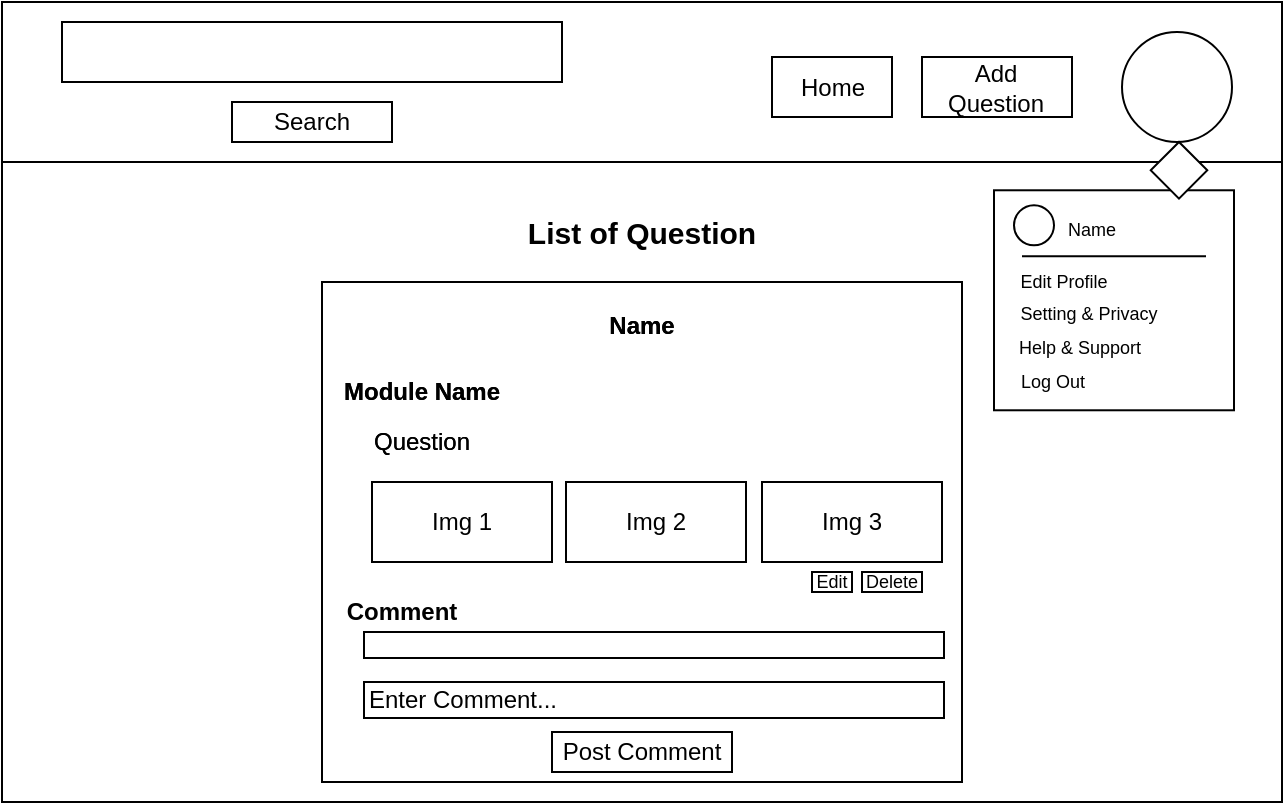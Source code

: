 <mxfile version="21.5.0" type="device" pages="7">
  <diagram name="Home" id="TI-E8sjQC2dqpqyQXqQm">
    <mxGraphModel dx="1418" dy="820" grid="1" gridSize="10" guides="1" tooltips="1" connect="1" arrows="1" fold="1" page="1" pageScale="1" pageWidth="850" pageHeight="1100" math="0" shadow="0">
      <root>
        <mxCell id="0" />
        <mxCell id="1" parent="0" />
        <mxCell id="QXrbRGZaJtoJw0E48VOS-2" value="" style="rounded=0;whiteSpace=wrap;html=1;" parent="1" vertex="1">
          <mxGeometry x="40" y="160" width="640" height="400" as="geometry" />
        </mxCell>
        <mxCell id="QXrbRGZaJtoJw0E48VOS-6" value="" style="rounded=0;whiteSpace=wrap;html=1;" parent="1" vertex="1">
          <mxGeometry x="40" y="160" width="640" height="80" as="geometry" />
        </mxCell>
        <mxCell id="QXrbRGZaJtoJw0E48VOS-3" value="" style="rounded=0;whiteSpace=wrap;html=1;" parent="1" vertex="1">
          <mxGeometry x="70" y="170" width="250" height="30" as="geometry" />
        </mxCell>
        <mxCell id="QXrbRGZaJtoJw0E48VOS-4" value="" style="ellipse;whiteSpace=wrap;html=1;aspect=fixed;" parent="1" vertex="1">
          <mxGeometry x="600" y="175" width="55" height="55" as="geometry" />
        </mxCell>
        <mxCell id="QXrbRGZaJtoJw0E48VOS-5" value="" style="rounded=0;whiteSpace=wrap;html=1;" parent="1" vertex="1">
          <mxGeometry x="155" y="210" width="80" height="20" as="geometry" />
        </mxCell>
        <mxCell id="QXrbRGZaJtoJw0E48VOS-11" value="" style="group" parent="1" vertex="1" connectable="0">
          <mxGeometry x="425" y="187.5" width="60" height="30" as="geometry" />
        </mxCell>
        <mxCell id="QXrbRGZaJtoJw0E48VOS-7" value="" style="rounded=0;whiteSpace=wrap;html=1;" parent="QXrbRGZaJtoJw0E48VOS-11" vertex="1">
          <mxGeometry width="60" height="30" as="geometry" />
        </mxCell>
        <mxCell id="QXrbRGZaJtoJw0E48VOS-9" value="Home" style="text;html=1;strokeColor=none;fillColor=none;align=center;verticalAlign=middle;whiteSpace=wrap;rounded=0;" parent="QXrbRGZaJtoJw0E48VOS-11" vertex="1">
          <mxGeometry x="7.5" y="3.75" width="45" height="22.5" as="geometry" />
        </mxCell>
        <mxCell id="QXrbRGZaJtoJw0E48VOS-13" value="" style="group" parent="1" vertex="1" connectable="0">
          <mxGeometry x="500" y="187.5" width="75" height="30" as="geometry" />
        </mxCell>
        <mxCell id="QXrbRGZaJtoJw0E48VOS-8" value="" style="rounded=0;whiteSpace=wrap;html=1;" parent="QXrbRGZaJtoJw0E48VOS-13" vertex="1">
          <mxGeometry width="75" height="30" as="geometry" />
        </mxCell>
        <mxCell id="QXrbRGZaJtoJw0E48VOS-12" value="Add Question" style="text;html=1;strokeColor=none;fillColor=none;align=center;verticalAlign=middle;whiteSpace=wrap;rounded=0;" parent="QXrbRGZaJtoJw0E48VOS-13" vertex="1">
          <mxGeometry x="9.375" y="3.75" width="56.25" height="22.5" as="geometry" />
        </mxCell>
        <mxCell id="QXrbRGZaJtoJw0E48VOS-26" value="Search" style="text;html=1;strokeColor=none;fillColor=none;align=center;verticalAlign=middle;whiteSpace=wrap;rounded=0;" parent="1" vertex="1">
          <mxGeometry x="165" y="205" width="60" height="30" as="geometry" />
        </mxCell>
        <mxCell id="QXrbRGZaJtoJw0E48VOS-27" value="" style="rounded=0;whiteSpace=wrap;html=1;" parent="1" vertex="1">
          <mxGeometry x="200" y="300" width="320" height="250" as="geometry" />
        </mxCell>
        <mxCell id="QXrbRGZaJtoJw0E48VOS-43" value="" style="group" parent="1" vertex="1" connectable="0">
          <mxGeometry x="536" y="229.998" width="120" height="134.142" as="geometry" />
        </mxCell>
        <mxCell id="QXrbRGZaJtoJw0E48VOS-16" value="" style="rounded=0;whiteSpace=wrap;html=1;" parent="QXrbRGZaJtoJw0E48VOS-43" vertex="1">
          <mxGeometry y="24.142" width="120" height="110" as="geometry" />
        </mxCell>
        <mxCell id="QXrbRGZaJtoJw0E48VOS-15" value="" style="whiteSpace=wrap;html=1;aspect=fixed;rotation=45;" parent="QXrbRGZaJtoJw0E48VOS-43" vertex="1">
          <mxGeometry x="82.5" y="4.142" width="20" height="20" as="geometry" />
        </mxCell>
        <mxCell id="QXrbRGZaJtoJw0E48VOS-17" value="" style="ellipse;whiteSpace=wrap;html=1;aspect=fixed;" parent="QXrbRGZaJtoJw0E48VOS-43" vertex="1">
          <mxGeometry x="10" y="31.642" width="20" height="20" as="geometry" />
        </mxCell>
        <mxCell id="QXrbRGZaJtoJw0E48VOS-18" value="Name" style="text;html=1;strokeColor=none;fillColor=none;align=center;verticalAlign=middle;whiteSpace=wrap;rounded=0;fontSize=9;" parent="QXrbRGZaJtoJw0E48VOS-43" vertex="1">
          <mxGeometry x="33" y="36.642" width="32" height="15" as="geometry" />
        </mxCell>
        <mxCell id="QXrbRGZaJtoJw0E48VOS-25" value="" style="endArrow=none;html=1;rounded=0;" parent="QXrbRGZaJtoJw0E48VOS-43" edge="1">
          <mxGeometry width="50" height="50" relative="1" as="geometry">
            <mxPoint x="14" y="57.142" as="sourcePoint" />
            <mxPoint x="106" y="57.142" as="targetPoint" />
          </mxGeometry>
        </mxCell>
        <mxCell id="QXrbRGZaJtoJw0E48VOS-34" value="Setting &amp;amp; Privacy" style="text;html=1;strokeColor=none;fillColor=none;align=center;verticalAlign=middle;whiteSpace=wrap;rounded=0;fontSize=9;" parent="QXrbRGZaJtoJw0E48VOS-43" vertex="1">
          <mxGeometry x="11.5" y="80.142" width="71" height="12" as="geometry" />
        </mxCell>
        <mxCell id="QXrbRGZaJtoJw0E48VOS-35" value="Edit Profile" style="text;html=1;strokeColor=none;fillColor=none;align=center;verticalAlign=middle;whiteSpace=wrap;rounded=0;fontSize=9;" parent="QXrbRGZaJtoJw0E48VOS-43" vertex="1">
          <mxGeometry x="10" y="64.142" width="50" height="12" as="geometry" />
        </mxCell>
        <mxCell id="QXrbRGZaJtoJw0E48VOS-41" value="Log Out" style="text;html=1;strokeColor=none;fillColor=none;align=center;verticalAlign=middle;whiteSpace=wrap;rounded=0;fontSize=9;" parent="QXrbRGZaJtoJw0E48VOS-43" vertex="1">
          <mxGeometry x="11.5" y="114.142" width="35" height="12" as="geometry" />
        </mxCell>
        <mxCell id="QXrbRGZaJtoJw0E48VOS-42" value="Help &amp;amp; Support" style="text;html=1;strokeColor=none;fillColor=none;align=center;verticalAlign=middle;whiteSpace=wrap;rounded=0;fontSize=9;" parent="QXrbRGZaJtoJw0E48VOS-43" vertex="1">
          <mxGeometry x="10" y="97.142" width="66" height="12" as="geometry" />
        </mxCell>
        <mxCell id="QXrbRGZaJtoJw0E48VOS-47" value="&lt;b&gt;&lt;font style=&quot;font-size: 15px;&quot;&gt;List of Question&lt;/font&gt;&lt;/b&gt;" style="text;html=1;strokeColor=none;fillColor=none;align=center;verticalAlign=middle;whiteSpace=wrap;rounded=0;" parent="1" vertex="1">
          <mxGeometry x="300" y="260" width="120" height="30" as="geometry" />
        </mxCell>
        <mxCell id="QXrbRGZaJtoJw0E48VOS-49" value="&lt;b&gt;Name&lt;/b&gt;" style="text;html=1;strokeColor=none;fillColor=none;align=center;verticalAlign=middle;whiteSpace=wrap;rounded=0;" parent="1" vertex="1">
          <mxGeometry x="340" y="314" width="40" height="16" as="geometry" />
        </mxCell>
        <mxCell id="QXrbRGZaJtoJw0E48VOS-50" value="Module Name" style="text;html=1;strokeColor=none;fillColor=none;align=center;verticalAlign=middle;whiteSpace=wrap;rounded=0;fontStyle=1" parent="1" vertex="1">
          <mxGeometry x="210" y="340" width="80" height="30" as="geometry" />
        </mxCell>
        <mxCell id="QXrbRGZaJtoJw0E48VOS-51" value="Question" style="text;html=1;strokeColor=none;fillColor=none;align=center;verticalAlign=middle;whiteSpace=wrap;rounded=0;" parent="1" vertex="1">
          <mxGeometry x="220" y="370" width="60" height="20" as="geometry" />
        </mxCell>
        <mxCell id="QXrbRGZaJtoJw0E48VOS-52" value="Img 3" style="rounded=0;whiteSpace=wrap;html=1;" parent="1" vertex="1">
          <mxGeometry x="420" y="400" width="90" height="40" as="geometry" />
        </mxCell>
        <mxCell id="QXrbRGZaJtoJw0E48VOS-53" value="Img 1" style="rounded=0;whiteSpace=wrap;html=1;" parent="1" vertex="1">
          <mxGeometry x="225" y="400" width="90" height="40" as="geometry" />
        </mxCell>
        <mxCell id="QXrbRGZaJtoJw0E48VOS-54" value="Img 2" style="rounded=0;whiteSpace=wrap;html=1;" parent="1" vertex="1">
          <mxGeometry x="322" y="400" width="90" height="40" as="geometry" />
        </mxCell>
        <mxCell id="QXrbRGZaJtoJw0E48VOS-59" value="&lt;b&gt;Comment&lt;/b&gt;" style="text;html=1;strokeColor=none;fillColor=none;align=center;verticalAlign=middle;whiteSpace=wrap;rounded=0;" parent="1" vertex="1">
          <mxGeometry x="210" y="460" width="60" height="10" as="geometry" />
        </mxCell>
        <mxCell id="QXrbRGZaJtoJw0E48VOS-60" value="" style="rounded=0;whiteSpace=wrap;html=1;" parent="1" vertex="1">
          <mxGeometry x="221" y="475" width="290" height="13" as="geometry" />
        </mxCell>
        <mxCell id="QXrbRGZaJtoJw0E48VOS-61" value="" style="rounded=0;whiteSpace=wrap;html=1;" parent="1" vertex="1">
          <mxGeometry x="221" y="500" width="290" height="18" as="geometry" />
        </mxCell>
        <mxCell id="QXrbRGZaJtoJw0E48VOS-62" value="Post Comment" style="rounded=0;whiteSpace=wrap;html=1;" parent="1" vertex="1">
          <mxGeometry x="315" y="525" width="90" height="20" as="geometry" />
        </mxCell>
        <mxCell id="QXrbRGZaJtoJw0E48VOS-63" value="Enter Comment..." style="text;html=1;strokeColor=none;fillColor=none;align=center;verticalAlign=middle;whiteSpace=wrap;rounded=0;" parent="1" vertex="1">
          <mxGeometry x="212.5" y="494" width="115" height="30" as="geometry" />
        </mxCell>
        <mxCell id="fe3Do8Y6O0thS6kIcT_V-1" value="Edit" style="rounded=0;whiteSpace=wrap;html=1;fontSize=9;" parent="1" vertex="1">
          <mxGeometry x="445" y="445" width="20" height="10" as="geometry" />
        </mxCell>
        <mxCell id="fe3Do8Y6O0thS6kIcT_V-2" value="Delete" style="rounded=0;whiteSpace=wrap;html=1;fontSize=9;" parent="1" vertex="1">
          <mxGeometry x="470" y="445" width="30" height="10" as="geometry" />
        </mxCell>
        <mxCell id="nqcMyRLBaFdtUYppc4_4-5" value="Module Name" style="text;html=1;strokeColor=none;fillColor=none;align=center;verticalAlign=middle;whiteSpace=wrap;rounded=0;fontStyle=1" parent="1" vertex="1">
          <mxGeometry x="210" y="340" width="80" height="30" as="geometry" />
        </mxCell>
        <mxCell id="nqcMyRLBaFdtUYppc4_4-6" value="&lt;b&gt;Name&lt;/b&gt;" style="text;html=1;strokeColor=none;fillColor=none;align=center;verticalAlign=middle;whiteSpace=wrap;rounded=0;" parent="1" vertex="1">
          <mxGeometry x="340" y="314" width="40" height="16" as="geometry" />
        </mxCell>
        <mxCell id="nqcMyRLBaFdtUYppc4_4-7" value="Img 1" style="rounded=0;whiteSpace=wrap;html=1;" parent="1" vertex="1">
          <mxGeometry x="225" y="400" width="90" height="40" as="geometry" />
        </mxCell>
        <mxCell id="nqcMyRLBaFdtUYppc4_4-8" value="Question" style="text;html=1;strokeColor=none;fillColor=none;align=center;verticalAlign=middle;whiteSpace=wrap;rounded=0;" parent="1" vertex="1">
          <mxGeometry x="220" y="370" width="60" height="20" as="geometry" />
        </mxCell>
        <mxCell id="nqcMyRLBaFdtUYppc4_4-9" value="Img 2" style="rounded=0;whiteSpace=wrap;html=1;" parent="1" vertex="1">
          <mxGeometry x="322" y="400" width="90" height="40" as="geometry" />
        </mxCell>
        <mxCell id="nqcMyRLBaFdtUYppc4_4-10" value="Img 3" style="rounded=0;whiteSpace=wrap;html=1;" parent="1" vertex="1">
          <mxGeometry x="420" y="400" width="90" height="40" as="geometry" />
        </mxCell>
        <mxCell id="nqcMyRLBaFdtUYppc4_4-11" value="Edit" style="rounded=0;whiteSpace=wrap;html=1;fontSize=9;" parent="1" vertex="1">
          <mxGeometry x="445" y="445" width="20" height="10" as="geometry" />
        </mxCell>
        <mxCell id="nqcMyRLBaFdtUYppc4_4-12" value="Delete" style="rounded=0;whiteSpace=wrap;html=1;fontSize=9;" parent="1" vertex="1">
          <mxGeometry x="470" y="445" width="30" height="10" as="geometry" />
        </mxCell>
      </root>
    </mxGraphModel>
  </diagram>
  <diagram id="SdwC57GBYcZADCfCNdyM" name="Add Q">
    <mxGraphModel dx="956" dy="557" grid="1" gridSize="10" guides="1" tooltips="1" connect="1" arrows="1" fold="1" page="1" pageScale="1" pageWidth="850" pageHeight="1100" math="0" shadow="0">
      <root>
        <mxCell id="0" />
        <mxCell id="1" parent="0" />
        <mxCell id="_IkFVc2iGe0haU2J7Rpl-1" value="" style="rounded=0;whiteSpace=wrap;html=1;" vertex="1" parent="1">
          <mxGeometry x="40" y="160" width="640" height="400" as="geometry" />
        </mxCell>
        <mxCell id="h65f8vTl1SxURiupz9-G-1" value="" style="rounded=0;whiteSpace=wrap;html=1;" vertex="1" parent="1">
          <mxGeometry x="40" y="160" width="640" height="80" as="geometry" />
        </mxCell>
        <mxCell id="h65f8vTl1SxURiupz9-G-2" value="Back" style="rounded=0;whiteSpace=wrap;html=1;" vertex="1" parent="1">
          <mxGeometry x="60" y="190" width="40" height="20" as="geometry" />
        </mxCell>
        <mxCell id="h65f8vTl1SxURiupz9-G-3" value="" style="rounded=0;whiteSpace=wrap;html=1;" vertex="1" parent="1">
          <mxGeometry x="120" y="280" width="480" height="260" as="geometry" />
        </mxCell>
        <mxCell id="h65f8vTl1SxURiupz9-G-9" value="" style="rounded=0;whiteSpace=wrap;html=1;" vertex="1" parent="1">
          <mxGeometry x="165" y="310" width="390" height="60" as="geometry" />
        </mxCell>
        <mxCell id="h65f8vTl1SxURiupz9-G-13" value="" style="group" vertex="1" connectable="0" parent="1">
          <mxGeometry x="180" y="290" width="110" height="90" as="geometry" />
        </mxCell>
        <mxCell id="h65f8vTl1SxURiupz9-G-4" value="Module Selection&lt;br&gt;" style="rounded=0;whiteSpace=wrap;html=1;" vertex="1" parent="h65f8vTl1SxURiupz9-G-13">
          <mxGeometry width="100" height="22.5" as="geometry" />
        </mxCell>
        <mxCell id="h65f8vTl1SxURiupz9-G-5" value="" style="rounded=0;whiteSpace=wrap;html=1;" vertex="1" parent="h65f8vTl1SxURiupz9-G-13">
          <mxGeometry y="22.5" width="110" height="67.5" as="geometry" />
        </mxCell>
        <mxCell id="h65f8vTl1SxURiupz9-G-6" value="Module 1" style="text;html=1;strokeColor=none;fillColor=none;align=center;verticalAlign=middle;whiteSpace=wrap;rounded=0;fontSize=8;" vertex="1" parent="h65f8vTl1SxURiupz9-G-13">
          <mxGeometry x="15" y="33.75" width="35" height="11.25" as="geometry" />
        </mxCell>
        <mxCell id="h65f8vTl1SxURiupz9-G-7" value="Module 2" style="text;html=1;strokeColor=none;fillColor=none;align=center;verticalAlign=middle;whiteSpace=wrap;rounded=0;fontSize=8;" vertex="1" parent="h65f8vTl1SxURiupz9-G-13">
          <mxGeometry x="15" y="50.625" width="35" height="11.25" as="geometry" />
        </mxCell>
        <mxCell id="h65f8vTl1SxURiupz9-G-8" value="Module 3" style="text;html=1;strokeColor=none;fillColor=none;align=center;verticalAlign=middle;whiteSpace=wrap;rounded=0;fontSize=8;" vertex="1" parent="h65f8vTl1SxURiupz9-G-13">
          <mxGeometry x="15" y="68.625" width="35" height="11.25" as="geometry" />
        </mxCell>
        <mxCell id="h65f8vTl1SxURiupz9-G-14" value="Text Area" style="text;html=1;strokeColor=none;fillColor=none;align=center;verticalAlign=middle;whiteSpace=wrap;rounded=0;" vertex="1" parent="1">
          <mxGeometry x="335" y="325" width="60" height="30" as="geometry" />
        </mxCell>
        <mxCell id="h65f8vTl1SxURiupz9-G-15" value="Choose Image" style="rounded=0;whiteSpace=wrap;html=1;fontSize=10;" vertex="1" parent="1">
          <mxGeometry x="325" y="380" width="70" height="20" as="geometry" />
        </mxCell>
        <mxCell id="rWpWZaZvdDd5qpN03gkV-3" value="" style="group" vertex="1" connectable="0" parent="1">
          <mxGeometry x="170" y="405" width="75" height="75" as="geometry" />
        </mxCell>
        <mxCell id="h65f8vTl1SxURiupz9-G-16" value="Img 1" style="whiteSpace=wrap;html=1;aspect=fixed;" vertex="1" parent="rWpWZaZvdDd5qpN03gkV-3">
          <mxGeometry width="75" height="75" as="geometry" />
        </mxCell>
        <mxCell id="rWpWZaZvdDd5qpN03gkV-1" value="X" style="ellipse;whiteSpace=wrap;html=1;aspect=fixed;" vertex="1" parent="rWpWZaZvdDd5qpN03gkV-3">
          <mxGeometry x="55" y="5" width="15" height="15" as="geometry" />
        </mxCell>
        <mxCell id="rWpWZaZvdDd5qpN03gkV-4" value="" style="group" vertex="1" connectable="0" parent="1">
          <mxGeometry x="250" y="405" width="75" height="75" as="geometry" />
        </mxCell>
        <mxCell id="h65f8vTl1SxURiupz9-G-17" value="Img 2" style="whiteSpace=wrap;html=1;aspect=fixed;" vertex="1" parent="rWpWZaZvdDd5qpN03gkV-4">
          <mxGeometry width="75" height="75" as="geometry" />
        </mxCell>
        <mxCell id="rWpWZaZvdDd5qpN03gkV-2" value="X" style="ellipse;whiteSpace=wrap;html=1;aspect=fixed;" vertex="1" parent="rWpWZaZvdDd5qpN03gkV-4">
          <mxGeometry x="55" y="5" width="15" height="15" as="geometry" />
        </mxCell>
        <mxCell id="rWpWZaZvdDd5qpN03gkV-5" value="Post" style="rounded=0;whiteSpace=wrap;html=1;fontSize=10;" vertex="1" parent="1">
          <mxGeometry x="340" y="500" width="40" height="20" as="geometry" />
        </mxCell>
      </root>
    </mxGraphModel>
  </diagram>
  <diagram id="si5Vkpfec91aVeRmVEU1" name="Edit">
    <mxGraphModel dx="1247" dy="727" grid="1" gridSize="10" guides="1" tooltips="1" connect="1" arrows="1" fold="1" page="1" pageScale="1" pageWidth="850" pageHeight="1100" math="0" shadow="0">
      <root>
        <mxCell id="0" />
        <mxCell id="1" parent="0" />
        <mxCell id="c8FCVi-ypxmj_Y6zd-pd-1" value="" style="rounded=0;whiteSpace=wrap;html=1;" vertex="1" parent="1">
          <mxGeometry x="40" y="160" width="640" height="400" as="geometry" />
        </mxCell>
        <mxCell id="c8FCVi-ypxmj_Y6zd-pd-2" value="" style="rounded=0;whiteSpace=wrap;html=1;" vertex="1" parent="1">
          <mxGeometry x="40" y="160" width="640" height="80" as="geometry" />
        </mxCell>
        <mxCell id="c8FCVi-ypxmj_Y6zd-pd-3" value="Back" style="rounded=0;whiteSpace=wrap;html=1;" vertex="1" parent="1">
          <mxGeometry x="60" y="190" width="40" height="20" as="geometry" />
        </mxCell>
        <mxCell id="c8FCVi-ypxmj_Y6zd-pd-4" value="" style="rounded=0;whiteSpace=wrap;html=1;" vertex="1" parent="1">
          <mxGeometry x="120" y="280" width="480" height="260" as="geometry" />
        </mxCell>
        <mxCell id="c8FCVi-ypxmj_Y6zd-pd-5" value="" style="rounded=0;whiteSpace=wrap;html=1;" vertex="1" parent="1">
          <mxGeometry x="165" y="310" width="390" height="60" as="geometry" />
        </mxCell>
        <mxCell id="c8FCVi-ypxmj_Y6zd-pd-6" value="" style="group" vertex="1" connectable="0" parent="1">
          <mxGeometry x="410" y="290" width="110" height="90" as="geometry" />
        </mxCell>
        <mxCell id="c8FCVi-ypxmj_Y6zd-pd-7" value="Module Selection&lt;br&gt;" style="rounded=0;whiteSpace=wrap;html=1;" vertex="1" parent="c8FCVi-ypxmj_Y6zd-pd-6">
          <mxGeometry width="100" height="22.5" as="geometry" />
        </mxCell>
        <mxCell id="c8FCVi-ypxmj_Y6zd-pd-8" value="" style="rounded=0;whiteSpace=wrap;html=1;" vertex="1" parent="c8FCVi-ypxmj_Y6zd-pd-6">
          <mxGeometry y="22.5" width="110" height="67.5" as="geometry" />
        </mxCell>
        <mxCell id="c8FCVi-ypxmj_Y6zd-pd-9" value="Module 1" style="text;html=1;strokeColor=none;fillColor=none;align=center;verticalAlign=middle;whiteSpace=wrap;rounded=0;fontSize=8;" vertex="1" parent="c8FCVi-ypxmj_Y6zd-pd-6">
          <mxGeometry x="15" y="33.75" width="35" height="11.25" as="geometry" />
        </mxCell>
        <mxCell id="c8FCVi-ypxmj_Y6zd-pd-10" value="Module 2" style="text;html=1;strokeColor=none;fillColor=none;align=center;verticalAlign=middle;whiteSpace=wrap;rounded=0;fontSize=8;" vertex="1" parent="c8FCVi-ypxmj_Y6zd-pd-6">
          <mxGeometry x="15" y="50.625" width="35" height="11.25" as="geometry" />
        </mxCell>
        <mxCell id="c8FCVi-ypxmj_Y6zd-pd-11" value="Module 3" style="text;html=1;strokeColor=none;fillColor=none;align=center;verticalAlign=middle;whiteSpace=wrap;rounded=0;fontSize=8;" vertex="1" parent="c8FCVi-ypxmj_Y6zd-pd-6">
          <mxGeometry x="15" y="68.625" width="35" height="11.25" as="geometry" />
        </mxCell>
        <mxCell id="c8FCVi-ypxmj_Y6zd-pd-12" value="Text Area" style="text;html=1;strokeColor=none;fillColor=none;align=center;verticalAlign=middle;whiteSpace=wrap;rounded=0;" vertex="1" parent="1">
          <mxGeometry x="185" y="325" width="60" height="30" as="geometry" />
        </mxCell>
        <mxCell id="c8FCVi-ypxmj_Y6zd-pd-13" value="Choose Image" style="rounded=0;whiteSpace=wrap;html=1;fontSize=10;" vertex="1" parent="1">
          <mxGeometry x="325" y="380" width="70" height="20" as="geometry" />
        </mxCell>
        <mxCell id="c8FCVi-ypxmj_Y6zd-pd-14" value="" style="group" vertex="1" connectable="0" parent="1">
          <mxGeometry x="170" y="405" width="75" height="75" as="geometry" />
        </mxCell>
        <mxCell id="c8FCVi-ypxmj_Y6zd-pd-15" value="Img 1" style="whiteSpace=wrap;html=1;aspect=fixed;" vertex="1" parent="c8FCVi-ypxmj_Y6zd-pd-14">
          <mxGeometry width="75" height="75" as="geometry" />
        </mxCell>
        <mxCell id="c8FCVi-ypxmj_Y6zd-pd-16" value="X" style="ellipse;whiteSpace=wrap;html=1;aspect=fixed;" vertex="1" parent="c8FCVi-ypxmj_Y6zd-pd-14">
          <mxGeometry x="55" y="5" width="15" height="15" as="geometry" />
        </mxCell>
        <mxCell id="c8FCVi-ypxmj_Y6zd-pd-17" value="" style="group" vertex="1" connectable="0" parent="1">
          <mxGeometry x="250" y="405" width="75" height="75" as="geometry" />
        </mxCell>
        <mxCell id="c8FCVi-ypxmj_Y6zd-pd-18" value="Img 2" style="whiteSpace=wrap;html=1;aspect=fixed;" vertex="1" parent="c8FCVi-ypxmj_Y6zd-pd-17">
          <mxGeometry width="75" height="75" as="geometry" />
        </mxCell>
        <mxCell id="c8FCVi-ypxmj_Y6zd-pd-19" value="X" style="ellipse;whiteSpace=wrap;html=1;aspect=fixed;" vertex="1" parent="c8FCVi-ypxmj_Y6zd-pd-17">
          <mxGeometry x="55" y="5" width="15" height="15" as="geometry" />
        </mxCell>
        <mxCell id="c8FCVi-ypxmj_Y6zd-pd-20" value="Update" style="rounded=0;whiteSpace=wrap;html=1;fontSize=10;" vertex="1" parent="1">
          <mxGeometry x="340" y="500" width="40" height="20" as="geometry" />
        </mxCell>
      </root>
    </mxGraphModel>
  </diagram>
  <diagram id="_uScfX-iYK1FQ2PDyLzj" name="Profile">
    <mxGraphModel dx="1103" dy="643" grid="1" gridSize="10" guides="1" tooltips="1" connect="1" arrows="1" fold="1" page="1" pageScale="1" pageWidth="850" pageHeight="1100" math="0" shadow="0">
      <root>
        <mxCell id="0" />
        <mxCell id="1" parent="0" />
        <mxCell id="vHw2KbhlxpaPhJ_2TM6p-1" value="" style="rounded=0;whiteSpace=wrap;html=1;" vertex="1" parent="1">
          <mxGeometry x="40" y="160" width="640" height="400" as="geometry" />
        </mxCell>
        <mxCell id="vHw2KbhlxpaPhJ_2TM6p-2" value="" style="rounded=0;whiteSpace=wrap;html=1;" vertex="1" parent="1">
          <mxGeometry x="40" y="160" width="640" height="80" as="geometry" />
        </mxCell>
        <mxCell id="vHw2KbhlxpaPhJ_2TM6p-3" value="Back" style="rounded=0;whiteSpace=wrap;html=1;" vertex="1" parent="1">
          <mxGeometry x="60" y="190" width="40" height="20" as="geometry" />
        </mxCell>
        <mxCell id="vHw2KbhlxpaPhJ_2TM6p-4" value="" style="rounded=0;whiteSpace=wrap;html=1;" vertex="1" parent="1">
          <mxGeometry x="120" y="280" width="480" height="260" as="geometry" />
        </mxCell>
        <mxCell id="vHw2KbhlxpaPhJ_2TM6p-22" value="&lt;b&gt;&lt;font style=&quot;font-size: 15px;&quot;&gt;Your Profile&lt;/font&gt;&lt;/b&gt;" style="text;html=1;strokeColor=none;fillColor=none;align=center;verticalAlign=middle;whiteSpace=wrap;rounded=0;" vertex="1" parent="1">
          <mxGeometry x="315" y="281" width="90" height="30" as="geometry" />
        </mxCell>
        <mxCell id="vHw2KbhlxpaPhJ_2TM6p-23" value="&lt;b&gt;&lt;font style=&quot;font-size: 15px;&quot;&gt;Your Questions&lt;/font&gt;&lt;/b&gt;" style="text;html=1;strokeColor=none;fillColor=none;align=center;verticalAlign=middle;whiteSpace=wrap;rounded=0;" vertex="1" parent="1">
          <mxGeometry x="302.5" y="570" width="115" height="30" as="geometry" />
        </mxCell>
        <mxCell id="vHw2KbhlxpaPhJ_2TM6p-24" value="Username" style="rounded=0;whiteSpace=wrap;html=1;align=left;" vertex="1" parent="1">
          <mxGeometry x="140" y="311" width="440" height="19" as="geometry" />
        </mxCell>
        <mxCell id="vHw2KbhlxpaPhJ_2TM6p-30" value="Full Name" style="rounded=0;whiteSpace=wrap;html=1;align=left;" vertex="1" parent="1">
          <mxGeometry x="140" y="341" width="440" height="19" as="geometry" />
        </mxCell>
        <mxCell id="vHw2KbhlxpaPhJ_2TM6p-31" value="Phone Number" style="rounded=0;whiteSpace=wrap;html=1;align=left;" vertex="1" parent="1">
          <mxGeometry x="140" y="370" width="440" height="19" as="geometry" />
        </mxCell>
        <mxCell id="vHw2KbhlxpaPhJ_2TM6p-32" value="Email" style="rounded=0;whiteSpace=wrap;html=1;align=left;" vertex="1" parent="1">
          <mxGeometry x="140" y="400" width="440" height="19" as="geometry" />
        </mxCell>
        <mxCell id="vHw2KbhlxpaPhJ_2TM6p-33" value="Gender" style="rounded=0;whiteSpace=wrap;html=1;align=left;" vertex="1" parent="1">
          <mxGeometry x="140" y="430.5" width="440" height="19" as="geometry" />
        </mxCell>
        <mxCell id="vHw2KbhlxpaPhJ_2TM6p-34" value="New Password" style="rounded=0;whiteSpace=wrap;html=1;align=left;" vertex="1" parent="1">
          <mxGeometry x="140" y="460" width="440" height="19" as="geometry" />
        </mxCell>
        <mxCell id="vHw2KbhlxpaPhJ_2TM6p-35" value="Update Profile" style="rounded=0;whiteSpace=wrap;html=1;" vertex="1" parent="1">
          <mxGeometry x="320" y="486" width="80" height="19" as="geometry" />
        </mxCell>
        <mxCell id="vHw2KbhlxpaPhJ_2TM6p-36" value="Delete Account" style="rounded=0;whiteSpace=wrap;html=1;" vertex="1" parent="1">
          <mxGeometry x="313.75" y="514" width="92.5" height="19" as="geometry" />
        </mxCell>
        <mxCell id="CPKNjx_1CItnXjm620D_-10" value="" style="group" vertex="1" connectable="0" parent="1">
          <mxGeometry x="200" y="600" width="320" height="250" as="geometry" />
        </mxCell>
        <mxCell id="CPKNjx_1CItnXjm620D_-1" value="" style="rounded=0;whiteSpace=wrap;html=1;" vertex="1" parent="CPKNjx_1CItnXjm620D_-10">
          <mxGeometry width="320" height="250" as="geometry" />
        </mxCell>
        <mxCell id="CPKNjx_1CItnXjm620D_-2" value="Module Name" style="text;html=1;strokeColor=none;fillColor=none;align=center;verticalAlign=middle;whiteSpace=wrap;rounded=0;fontStyle=1" vertex="1" parent="CPKNjx_1CItnXjm620D_-10">
          <mxGeometry x="10" y="40" width="80" height="30" as="geometry" />
        </mxCell>
        <mxCell id="CPKNjx_1CItnXjm620D_-3" value="&lt;b&gt;Name&lt;/b&gt;" style="text;html=1;strokeColor=none;fillColor=none;align=center;verticalAlign=middle;whiteSpace=wrap;rounded=0;" vertex="1" parent="CPKNjx_1CItnXjm620D_-10">
          <mxGeometry x="140" y="14" width="40" height="16" as="geometry" />
        </mxCell>
        <mxCell id="CPKNjx_1CItnXjm620D_-4" value="Img 1" style="rounded=0;whiteSpace=wrap;html=1;" vertex="1" parent="CPKNjx_1CItnXjm620D_-10">
          <mxGeometry x="25" y="100" width="90" height="40" as="geometry" />
        </mxCell>
        <mxCell id="CPKNjx_1CItnXjm620D_-5" value="Question" style="text;html=1;strokeColor=none;fillColor=none;align=center;verticalAlign=middle;whiteSpace=wrap;rounded=0;" vertex="1" parent="CPKNjx_1CItnXjm620D_-10">
          <mxGeometry x="20" y="70" width="60" height="20" as="geometry" />
        </mxCell>
        <mxCell id="CPKNjx_1CItnXjm620D_-6" value="Img 2" style="rounded=0;whiteSpace=wrap;html=1;" vertex="1" parent="CPKNjx_1CItnXjm620D_-10">
          <mxGeometry x="122" y="100" width="90" height="40" as="geometry" />
        </mxCell>
        <mxCell id="CPKNjx_1CItnXjm620D_-7" value="Img 3" style="rounded=0;whiteSpace=wrap;html=1;" vertex="1" parent="CPKNjx_1CItnXjm620D_-10">
          <mxGeometry x="220" y="100" width="90" height="40" as="geometry" />
        </mxCell>
        <mxCell id="CPKNjx_1CItnXjm620D_-8" value="Edit" style="rounded=0;whiteSpace=wrap;html=1;fontSize=9;" vertex="1" parent="CPKNjx_1CItnXjm620D_-10">
          <mxGeometry x="245" y="145" width="20" height="10" as="geometry" />
        </mxCell>
        <mxCell id="CPKNjx_1CItnXjm620D_-9" value="Delete" style="rounded=0;whiteSpace=wrap;html=1;fontSize=9;" vertex="1" parent="CPKNjx_1CItnXjm620D_-10">
          <mxGeometry x="270" y="145" width="30" height="10" as="geometry" />
        </mxCell>
        <mxCell id="CPKNjx_1CItnXjm620D_-12" value="" style="html=1;verticalLabelPosition=bottom;labelBackgroundColor=#ffffff;verticalAlign=top;shadow=0;dashed=0;strokeWidth=2;shape=mxgraph.ios7.misc.scroll_(vertical);fillColor=#a0a0a0;" vertex="1" parent="1">
          <mxGeometry x="620" y="280" width="6" height="80" as="geometry" />
        </mxCell>
      </root>
    </mxGraphModel>
  </diagram>
  <diagram id="UKvt1TlfqBZ0E94XQWwr" name="Contact">
    <mxGraphModel dx="844" dy="492" grid="1" gridSize="10" guides="1" tooltips="1" connect="1" arrows="1" fold="1" page="1" pageScale="1" pageWidth="850" pageHeight="1100" math="0" shadow="0">
      <root>
        <mxCell id="0" />
        <mxCell id="1" parent="0" />
        <mxCell id="0QsjFI5uG_ES9LqjhD22-1" value="" style="rounded=0;whiteSpace=wrap;html=1;" vertex="1" parent="1">
          <mxGeometry x="40" y="160" width="640" height="400" as="geometry" />
        </mxCell>
        <mxCell id="0QsjFI5uG_ES9LqjhD22-2" value="" style="rounded=0;whiteSpace=wrap;html=1;" vertex="1" parent="1">
          <mxGeometry x="40" y="160" width="640" height="80" as="geometry" />
        </mxCell>
        <mxCell id="0QsjFI5uG_ES9LqjhD22-3" value="Back" style="rounded=0;whiteSpace=wrap;html=1;" vertex="1" parent="1">
          <mxGeometry x="60" y="190" width="40" height="20" as="geometry" />
        </mxCell>
        <mxCell id="0QsjFI5uG_ES9LqjhD22-4" value="" style="rounded=0;whiteSpace=wrap;html=1;" vertex="1" parent="1">
          <mxGeometry x="120" y="280" width="480" height="260" as="geometry" />
        </mxCell>
        <mxCell id="0QsjFI5uG_ES9LqjhD22-5" value="&lt;b&gt;&lt;font style=&quot;font-size: 15px;&quot;&gt;Contact Us&lt;/font&gt;&lt;/b&gt;" style="text;html=1;strokeColor=none;fillColor=none;align=center;verticalAlign=middle;whiteSpace=wrap;rounded=0;" vertex="1" parent="1">
          <mxGeometry x="315" y="281" width="90" height="30" as="geometry" />
        </mxCell>
        <mxCell id="0QsjFI5uG_ES9LqjhD22-7" value="Full Name" style="rounded=0;whiteSpace=wrap;html=1;align=left;" vertex="1" parent="1">
          <mxGeometry x="140" y="341" width="440" height="19" as="geometry" />
        </mxCell>
        <mxCell id="0QsjFI5uG_ES9LqjhD22-9" value="Email" style="rounded=0;whiteSpace=wrap;html=1;align=left;" vertex="1" parent="1">
          <mxGeometry x="140" y="380" width="440" height="19" as="geometry" />
        </mxCell>
        <mxCell id="0QsjFI5uG_ES9LqjhD22-15" value="Text Area" style="rounded=0;whiteSpace=wrap;html=1;align=left;" vertex="1" parent="1">
          <mxGeometry x="140" y="420" width="440" height="60" as="geometry" />
        </mxCell>
        <mxCell id="0QsjFI5uG_ES9LqjhD22-31" value="Send Message" style="rounded=0;whiteSpace=wrap;html=1;" vertex="1" parent="1">
          <mxGeometry x="315" y="500" width="90" height="20" as="geometry" />
        </mxCell>
      </root>
    </mxGraphModel>
  </diagram>
  <diagram id="IK8RGVU5b3Im7t8knnNi" name="Login">
    <mxGraphModel dx="775" dy="452" grid="1" gridSize="10" guides="1" tooltips="1" connect="1" arrows="1" fold="1" page="1" pageScale="1" pageWidth="850" pageHeight="1100" math="0" shadow="0">
      <root>
        <mxCell id="0" />
        <mxCell id="1" parent="0" />
        <mxCell id="Ef7uWIqq2P-tunWljTE6-1" value="" style="rounded=0;whiteSpace=wrap;html=1;" vertex="1" parent="1">
          <mxGeometry x="40" y="160" width="640" height="400" as="geometry" />
        </mxCell>
        <mxCell id="Ef7uWIqq2P-tunWljTE6-4" value="" style="rounded=0;whiteSpace=wrap;html=1;" vertex="1" parent="1">
          <mxGeometry x="220" y="230.0" width="280" height="260" as="geometry" />
        </mxCell>
        <mxCell id="Ef7uWIqq2P-tunWljTE6-5" value="&lt;b&gt;&lt;font style=&quot;font-size: 15px;&quot;&gt;Login&lt;/font&gt;&lt;/b&gt;" style="text;html=1;strokeColor=none;fillColor=none;align=center;verticalAlign=middle;whiteSpace=wrap;rounded=0;" vertex="1" parent="1">
          <mxGeometry x="315" y="250" width="90" height="30" as="geometry" />
        </mxCell>
        <mxCell id="Ef7uWIqq2P-tunWljTE6-6" value="Username" style="rounded=0;whiteSpace=wrap;html=1;align=left;" vertex="1" parent="1">
          <mxGeometry x="240" y="340" width="230" height="19" as="geometry" />
        </mxCell>
        <mxCell id="Ef7uWIqq2P-tunWljTE6-7" value="Password" style="rounded=0;whiteSpace=wrap;html=1;align=left;" vertex="1" parent="1">
          <mxGeometry x="240" y="380" width="230" height="19" as="geometry" />
        </mxCell>
        <mxCell id="Ef7uWIqq2P-tunWljTE6-9" value="Login" style="rounded=0;whiteSpace=wrap;html=1;" vertex="1" parent="1">
          <mxGeometry x="315" y="420" width="90" height="20" as="geometry" />
        </mxCell>
        <mxCell id="Ef7uWIqq2P-tunWljTE6-10" value="Don&#39;t have an account? Sign up" style="text;html=1;strokeColor=none;fillColor=none;align=center;verticalAlign=middle;whiteSpace=wrap;rounded=0;fontSize=10;" vertex="1" parent="1">
          <mxGeometry x="270" y="460" width="180" height="10" as="geometry" />
        </mxCell>
      </root>
    </mxGraphModel>
  </diagram>
  <diagram id="fvJAm6s7iofbfA8JdA4J" name="Signup">
    <mxGraphModel dx="1418" dy="820" grid="1" gridSize="10" guides="1" tooltips="1" connect="1" arrows="1" fold="1" page="1" pageScale="1" pageWidth="850" pageHeight="1100" math="0" shadow="0">
      <root>
        <mxCell id="0" />
        <mxCell id="1" parent="0" />
        <mxCell id="pbjNEA75LgXPFqabx9Ht-1" value="" style="rounded=0;whiteSpace=wrap;html=1;" parent="1" vertex="1">
          <mxGeometry x="40" y="160" width="640" height="400" as="geometry" />
        </mxCell>
        <mxCell id="pbjNEA75LgXPFqabx9Ht-2" value="" style="rounded=0;whiteSpace=wrap;html=1;" parent="1" vertex="1">
          <mxGeometry x="220" y="184.5" width="280" height="355.5" as="geometry" />
        </mxCell>
        <mxCell id="pbjNEA75LgXPFqabx9Ht-3" value="&lt;b&gt;&lt;font style=&quot;font-size: 15px;&quot;&gt;Signup&lt;/font&gt;&lt;/b&gt;" style="text;html=1;strokeColor=none;fillColor=none;align=center;verticalAlign=middle;whiteSpace=wrap;rounded=0;" parent="1" vertex="1">
          <mxGeometry x="315" y="190" width="90" height="30" as="geometry" />
        </mxCell>
        <mxCell id="pbjNEA75LgXPFqabx9Ht-5" value="Password" style="rounded=0;whiteSpace=wrap;html=1;align=left;" parent="1" vertex="1">
          <mxGeometry x="240" y="410" width="230" height="19" as="geometry" />
        </mxCell>
        <mxCell id="pbjNEA75LgXPFqabx9Ht-6" value="Create an account" style="rounded=0;whiteSpace=wrap;html=1;" parent="1" vertex="1">
          <mxGeometry x="305" y="450" width="110" height="20" as="geometry" />
        </mxCell>
        <mxCell id="pbjNEA75LgXPFqabx9Ht-7" value="Already have an account? Log in" style="text;html=1;strokeColor=none;fillColor=none;align=center;verticalAlign=middle;whiteSpace=wrap;rounded=0;fontSize=10;" parent="1" vertex="1">
          <mxGeometry x="270" y="490" width="180" height="10" as="geometry" />
        </mxCell>
        <mxCell id="2wGWIuPiw17QQYoDS8DI-2" value="Full Name" style="rounded=0;whiteSpace=wrap;html=1;align=left;" parent="1" vertex="1">
          <mxGeometry x="240" y="240" width="230" height="19" as="geometry" />
        </mxCell>
        <mxCell id="2wGWIuPiw17QQYoDS8DI-3" value="Phone Number" style="rounded=0;whiteSpace=wrap;html=1;align=left;" parent="1" vertex="1">
          <mxGeometry x="240" y="270" width="230" height="19" as="geometry" />
        </mxCell>
        <mxCell id="2wGWIuPiw17QQYoDS8DI-4" value="Email" style="rounded=0;whiteSpace=wrap;html=1;align=left;" parent="1" vertex="1">
          <mxGeometry x="240" y="300" width="230" height="19" as="geometry" />
        </mxCell>
        <mxCell id="2wGWIuPiw17QQYoDS8DI-6" value="Username" style="rounded=0;whiteSpace=wrap;html=1;align=left;" parent="1" vertex="1">
          <mxGeometry x="240" y="380" width="230" height="19" as="geometry" />
        </mxCell>
        <mxCell id="2wGWIuPiw17QQYoDS8DI-7" value="Gender" style="text;html=1;strokeColor=none;fillColor=none;align=center;verticalAlign=middle;whiteSpace=wrap;rounded=0;" parent="1" vertex="1">
          <mxGeometry x="247" y="321" width="25" height="21" as="geometry" />
        </mxCell>
        <mxCell id="2wGWIuPiw17QQYoDS8DI-10" value="" style="group" parent="1" vertex="1" connectable="0">
          <mxGeometry x="260" y="350" width="47" height="10" as="geometry" />
        </mxCell>
        <mxCell id="2wGWIuPiw17QQYoDS8DI-8" value="" style="html=1;shadow=0;dashed=0;shape=mxgraph.bootstrap.radioButton2;labelPosition=right;verticalLabelPosition=middle;align=left;verticalAlign=middle;gradientColor=#DEDEDE;fillColor=#EDEDED;checked=0;spacing=5;checkedFill=#0085FC;checkedStroke=#ffffff;sketch=0;" parent="2wGWIuPiw17QQYoDS8DI-10" vertex="1">
          <mxGeometry width="10" height="10" as="geometry" />
        </mxCell>
        <mxCell id="2wGWIuPiw17QQYoDS8DI-9" value="Male" style="text;html=1;strokeColor=none;fillColor=none;align=center;verticalAlign=middle;whiteSpace=wrap;rounded=0;" parent="2wGWIuPiw17QQYoDS8DI-10" vertex="1">
          <mxGeometry x="20" width="27" height="10" as="geometry" />
        </mxCell>
        <mxCell id="2wGWIuPiw17QQYoDS8DI-17" value="" style="group" parent="1" vertex="1" connectable="0">
          <mxGeometry x="325" y="350" width="60" height="10" as="geometry" />
        </mxCell>
        <mxCell id="2wGWIuPiw17QQYoDS8DI-12" value="" style="html=1;shadow=0;dashed=0;shape=mxgraph.bootstrap.radioButton2;labelPosition=right;verticalLabelPosition=middle;align=left;verticalAlign=middle;gradientColor=#DEDEDE;fillColor=#EDEDED;checked=0;spacing=5;checkedFill=#0085FC;checkedStroke=#ffffff;sketch=0;" parent="2wGWIuPiw17QQYoDS8DI-17" vertex="1">
          <mxGeometry width="10" height="10" as="geometry" />
        </mxCell>
        <mxCell id="2wGWIuPiw17QQYoDS8DI-13" value="Female" style="text;html=1;strokeColor=none;fillColor=none;align=center;verticalAlign=middle;whiteSpace=wrap;rounded=0;" parent="2wGWIuPiw17QQYoDS8DI-17" vertex="1">
          <mxGeometry x="20" width="40" height="10" as="geometry" />
        </mxCell>
        <mxCell id="2wGWIuPiw17QQYoDS8DI-18" value="" style="group" parent="1" vertex="1" connectable="0">
          <mxGeometry x="405" y="350" width="50" height="10" as="geometry" />
        </mxCell>
        <mxCell id="2wGWIuPiw17QQYoDS8DI-15" value="" style="html=1;shadow=0;dashed=0;shape=mxgraph.bootstrap.radioButton2;labelPosition=right;verticalLabelPosition=middle;align=left;verticalAlign=middle;gradientColor=#DEDEDE;fillColor=#EDEDED;checked=0;spacing=5;checkedFill=#0085FC;checkedStroke=#ffffff;sketch=0;" parent="2wGWIuPiw17QQYoDS8DI-18" vertex="1">
          <mxGeometry width="10" height="10" as="geometry" />
        </mxCell>
        <mxCell id="2wGWIuPiw17QQYoDS8DI-16" value="Other" style="text;html=1;strokeColor=none;fillColor=none;align=center;verticalAlign=middle;whiteSpace=wrap;rounded=0;" parent="2wGWIuPiw17QQYoDS8DI-18" vertex="1">
          <mxGeometry x="20" width="30" height="10" as="geometry" />
        </mxCell>
      </root>
    </mxGraphModel>
  </diagram>
</mxfile>
